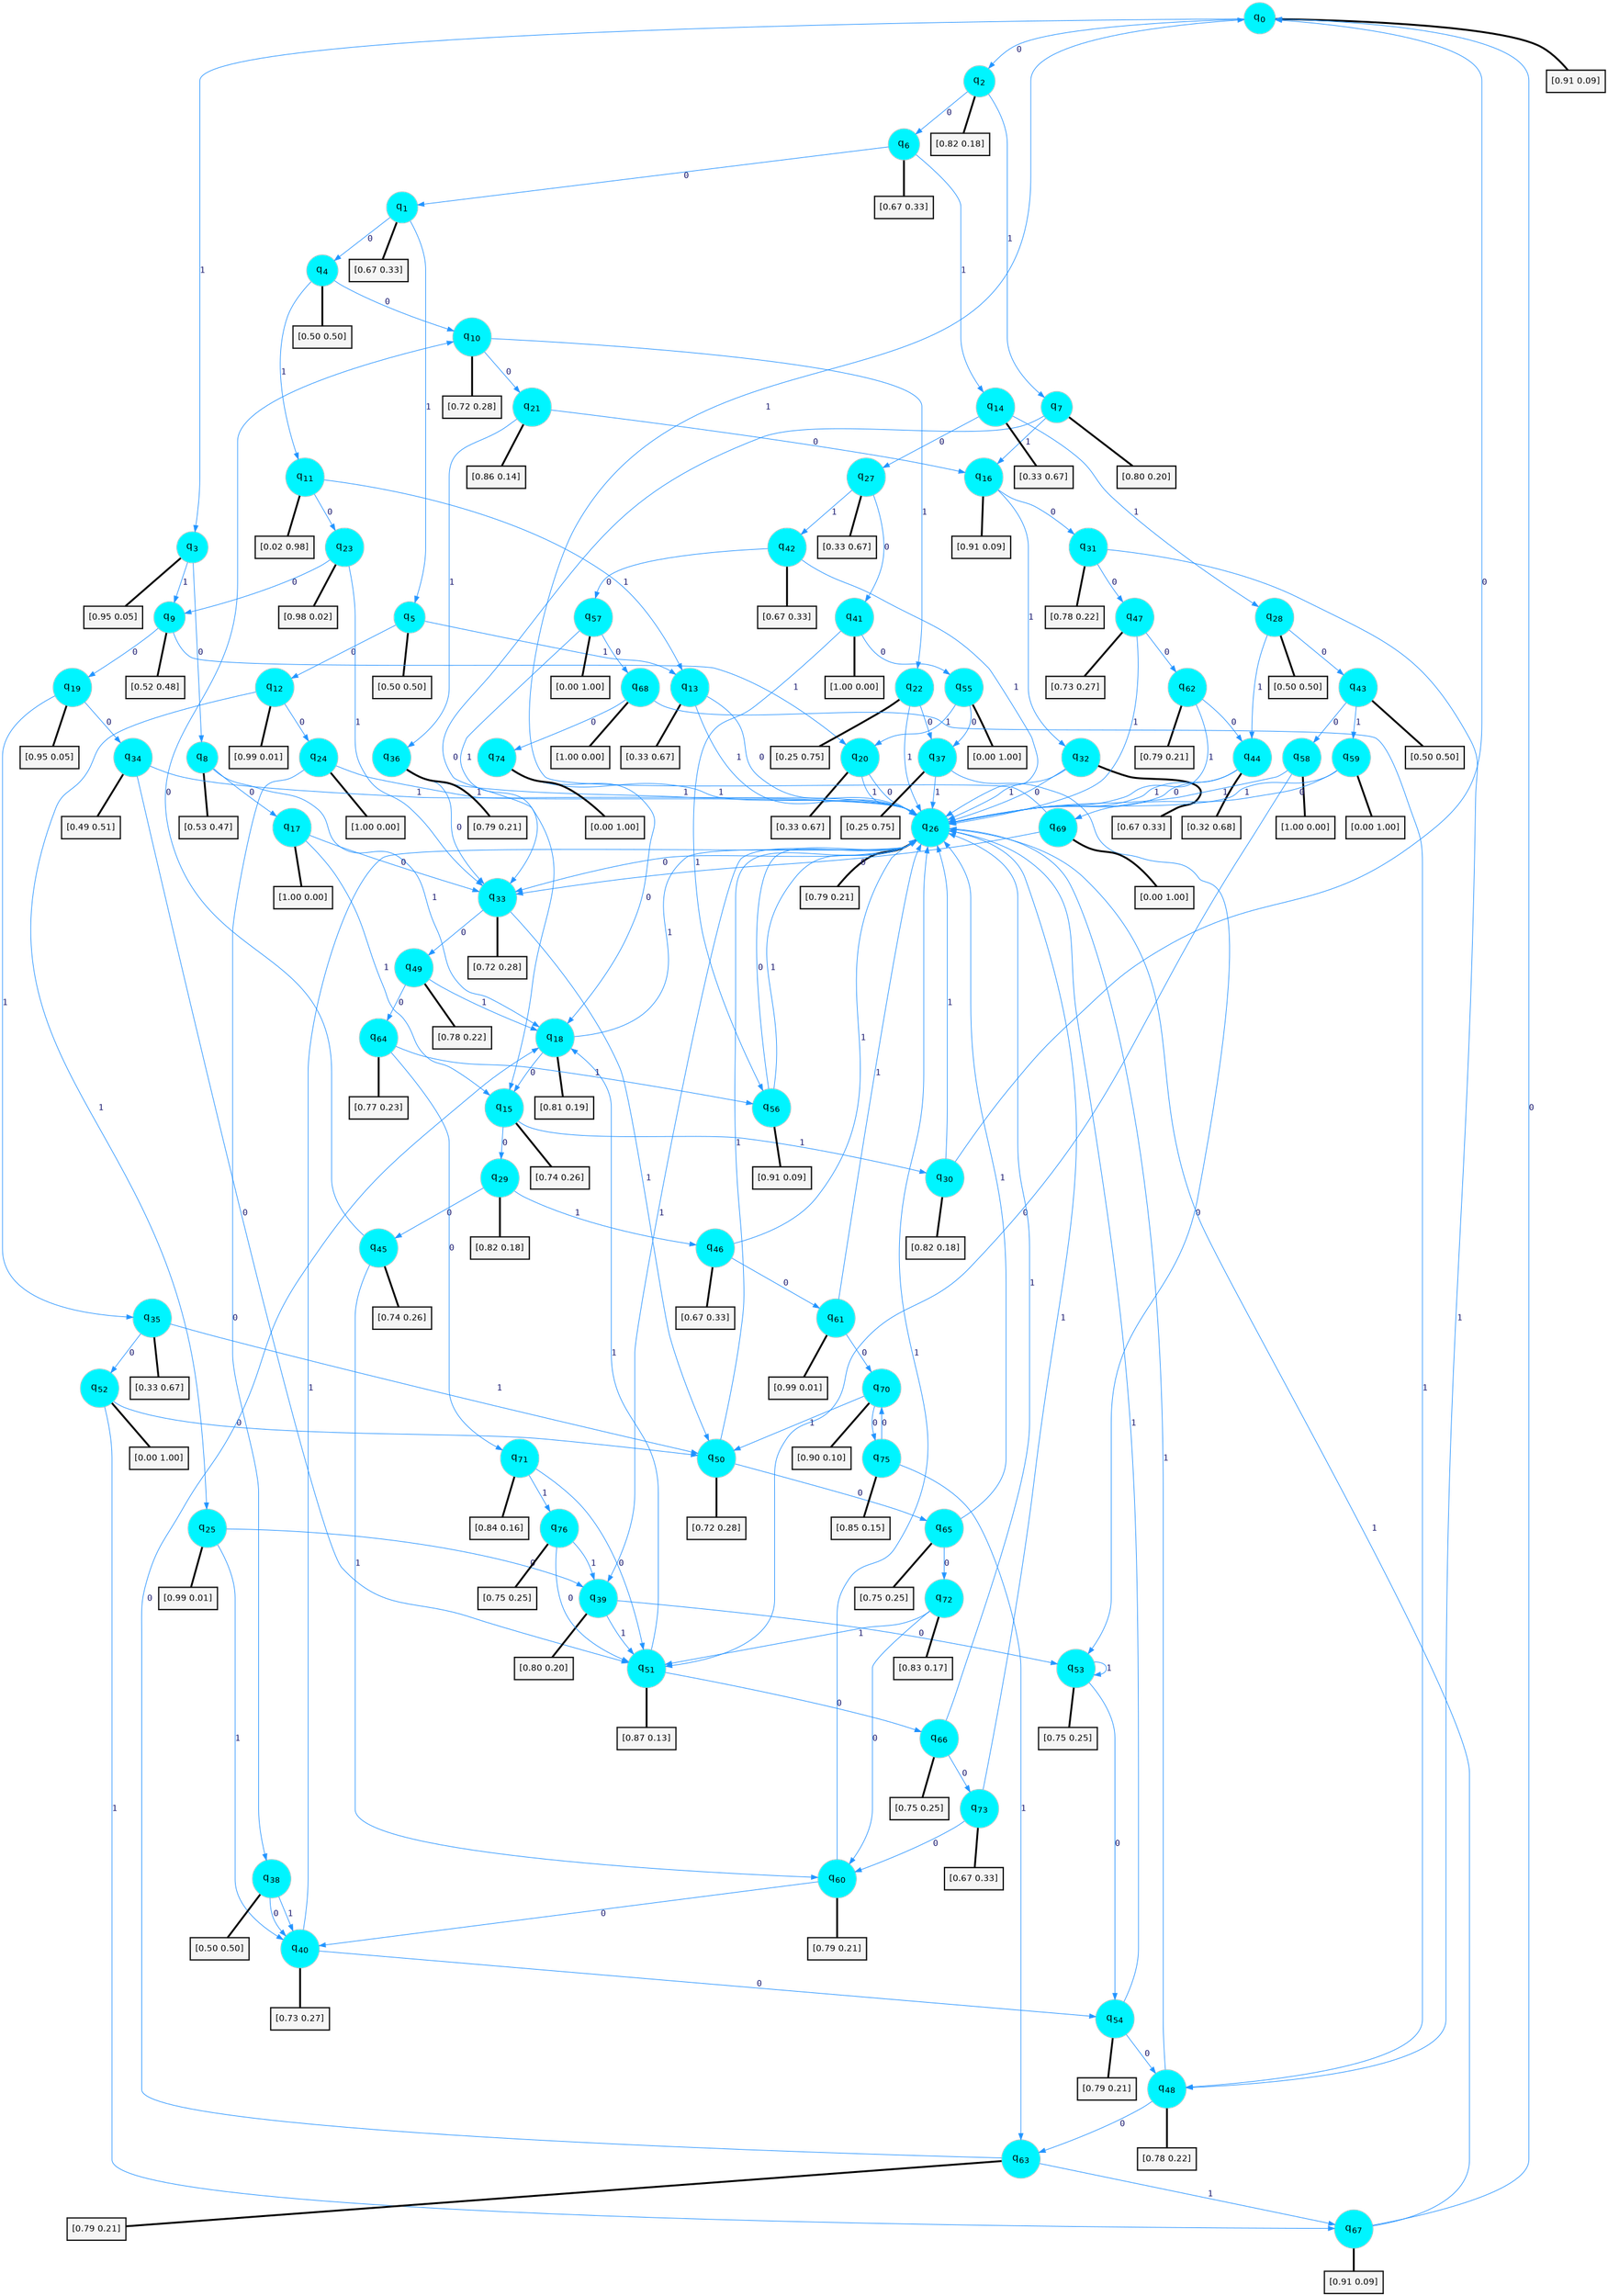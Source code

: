 digraph G {
graph [
bgcolor=transparent, dpi=300, rankdir=TD, size="40,25"];
node [
color=gray, fillcolor=turquoise1, fontcolor=black, fontname=Helvetica, fontsize=16, fontweight=bold, shape=circle, style=filled];
edge [
arrowsize=1, color=dodgerblue1, fontcolor=midnightblue, fontname=courier, fontweight=bold, penwidth=1, style=solid, weight=20];
0[label=<q<SUB>0</SUB>>];
1[label=<q<SUB>1</SUB>>];
2[label=<q<SUB>2</SUB>>];
3[label=<q<SUB>3</SUB>>];
4[label=<q<SUB>4</SUB>>];
5[label=<q<SUB>5</SUB>>];
6[label=<q<SUB>6</SUB>>];
7[label=<q<SUB>7</SUB>>];
8[label=<q<SUB>8</SUB>>];
9[label=<q<SUB>9</SUB>>];
10[label=<q<SUB>10</SUB>>];
11[label=<q<SUB>11</SUB>>];
12[label=<q<SUB>12</SUB>>];
13[label=<q<SUB>13</SUB>>];
14[label=<q<SUB>14</SUB>>];
15[label=<q<SUB>15</SUB>>];
16[label=<q<SUB>16</SUB>>];
17[label=<q<SUB>17</SUB>>];
18[label=<q<SUB>18</SUB>>];
19[label=<q<SUB>19</SUB>>];
20[label=<q<SUB>20</SUB>>];
21[label=<q<SUB>21</SUB>>];
22[label=<q<SUB>22</SUB>>];
23[label=<q<SUB>23</SUB>>];
24[label=<q<SUB>24</SUB>>];
25[label=<q<SUB>25</SUB>>];
26[label=<q<SUB>26</SUB>>];
27[label=<q<SUB>27</SUB>>];
28[label=<q<SUB>28</SUB>>];
29[label=<q<SUB>29</SUB>>];
30[label=<q<SUB>30</SUB>>];
31[label=<q<SUB>31</SUB>>];
32[label=<q<SUB>32</SUB>>];
33[label=<q<SUB>33</SUB>>];
34[label=<q<SUB>34</SUB>>];
35[label=<q<SUB>35</SUB>>];
36[label=<q<SUB>36</SUB>>];
37[label=<q<SUB>37</SUB>>];
38[label=<q<SUB>38</SUB>>];
39[label=<q<SUB>39</SUB>>];
40[label=<q<SUB>40</SUB>>];
41[label=<q<SUB>41</SUB>>];
42[label=<q<SUB>42</SUB>>];
43[label=<q<SUB>43</SUB>>];
44[label=<q<SUB>44</SUB>>];
45[label=<q<SUB>45</SUB>>];
46[label=<q<SUB>46</SUB>>];
47[label=<q<SUB>47</SUB>>];
48[label=<q<SUB>48</SUB>>];
49[label=<q<SUB>49</SUB>>];
50[label=<q<SUB>50</SUB>>];
51[label=<q<SUB>51</SUB>>];
52[label=<q<SUB>52</SUB>>];
53[label=<q<SUB>53</SUB>>];
54[label=<q<SUB>54</SUB>>];
55[label=<q<SUB>55</SUB>>];
56[label=<q<SUB>56</SUB>>];
57[label=<q<SUB>57</SUB>>];
58[label=<q<SUB>58</SUB>>];
59[label=<q<SUB>59</SUB>>];
60[label=<q<SUB>60</SUB>>];
61[label=<q<SUB>61</SUB>>];
62[label=<q<SUB>62</SUB>>];
63[label=<q<SUB>63</SUB>>];
64[label=<q<SUB>64</SUB>>];
65[label=<q<SUB>65</SUB>>];
66[label=<q<SUB>66</SUB>>];
67[label=<q<SUB>67</SUB>>];
68[label=<q<SUB>68</SUB>>];
69[label=<q<SUB>69</SUB>>];
70[label=<q<SUB>70</SUB>>];
71[label=<q<SUB>71</SUB>>];
72[label=<q<SUB>72</SUB>>];
73[label=<q<SUB>73</SUB>>];
74[label=<q<SUB>74</SUB>>];
75[label=<q<SUB>75</SUB>>];
76[label=<q<SUB>76</SUB>>];
77[label="[0.91 0.09]", shape=box,fontcolor=black, fontname=Helvetica, fontsize=14, penwidth=2, fillcolor=whitesmoke,color=black];
78[label="[0.67 0.33]", shape=box,fontcolor=black, fontname=Helvetica, fontsize=14, penwidth=2, fillcolor=whitesmoke,color=black];
79[label="[0.82 0.18]", shape=box,fontcolor=black, fontname=Helvetica, fontsize=14, penwidth=2, fillcolor=whitesmoke,color=black];
80[label="[0.95 0.05]", shape=box,fontcolor=black, fontname=Helvetica, fontsize=14, penwidth=2, fillcolor=whitesmoke,color=black];
81[label="[0.50 0.50]", shape=box,fontcolor=black, fontname=Helvetica, fontsize=14, penwidth=2, fillcolor=whitesmoke,color=black];
82[label="[0.50 0.50]", shape=box,fontcolor=black, fontname=Helvetica, fontsize=14, penwidth=2, fillcolor=whitesmoke,color=black];
83[label="[0.67 0.33]", shape=box,fontcolor=black, fontname=Helvetica, fontsize=14, penwidth=2, fillcolor=whitesmoke,color=black];
84[label="[0.80 0.20]", shape=box,fontcolor=black, fontname=Helvetica, fontsize=14, penwidth=2, fillcolor=whitesmoke,color=black];
85[label="[0.53 0.47]", shape=box,fontcolor=black, fontname=Helvetica, fontsize=14, penwidth=2, fillcolor=whitesmoke,color=black];
86[label="[0.52 0.48]", shape=box,fontcolor=black, fontname=Helvetica, fontsize=14, penwidth=2, fillcolor=whitesmoke,color=black];
87[label="[0.72 0.28]", shape=box,fontcolor=black, fontname=Helvetica, fontsize=14, penwidth=2, fillcolor=whitesmoke,color=black];
88[label="[0.02 0.98]", shape=box,fontcolor=black, fontname=Helvetica, fontsize=14, penwidth=2, fillcolor=whitesmoke,color=black];
89[label="[0.99 0.01]", shape=box,fontcolor=black, fontname=Helvetica, fontsize=14, penwidth=2, fillcolor=whitesmoke,color=black];
90[label="[0.33 0.67]", shape=box,fontcolor=black, fontname=Helvetica, fontsize=14, penwidth=2, fillcolor=whitesmoke,color=black];
91[label="[0.33 0.67]", shape=box,fontcolor=black, fontname=Helvetica, fontsize=14, penwidth=2, fillcolor=whitesmoke,color=black];
92[label="[0.74 0.26]", shape=box,fontcolor=black, fontname=Helvetica, fontsize=14, penwidth=2, fillcolor=whitesmoke,color=black];
93[label="[0.91 0.09]", shape=box,fontcolor=black, fontname=Helvetica, fontsize=14, penwidth=2, fillcolor=whitesmoke,color=black];
94[label="[1.00 0.00]", shape=box,fontcolor=black, fontname=Helvetica, fontsize=14, penwidth=2, fillcolor=whitesmoke,color=black];
95[label="[0.81 0.19]", shape=box,fontcolor=black, fontname=Helvetica, fontsize=14, penwidth=2, fillcolor=whitesmoke,color=black];
96[label="[0.95 0.05]", shape=box,fontcolor=black, fontname=Helvetica, fontsize=14, penwidth=2, fillcolor=whitesmoke,color=black];
97[label="[0.33 0.67]", shape=box,fontcolor=black, fontname=Helvetica, fontsize=14, penwidth=2, fillcolor=whitesmoke,color=black];
98[label="[0.86 0.14]", shape=box,fontcolor=black, fontname=Helvetica, fontsize=14, penwidth=2, fillcolor=whitesmoke,color=black];
99[label="[0.25 0.75]", shape=box,fontcolor=black, fontname=Helvetica, fontsize=14, penwidth=2, fillcolor=whitesmoke,color=black];
100[label="[0.98 0.02]", shape=box,fontcolor=black, fontname=Helvetica, fontsize=14, penwidth=2, fillcolor=whitesmoke,color=black];
101[label="[1.00 0.00]", shape=box,fontcolor=black, fontname=Helvetica, fontsize=14, penwidth=2, fillcolor=whitesmoke,color=black];
102[label="[0.99 0.01]", shape=box,fontcolor=black, fontname=Helvetica, fontsize=14, penwidth=2, fillcolor=whitesmoke,color=black];
103[label="[0.79 0.21]", shape=box,fontcolor=black, fontname=Helvetica, fontsize=14, penwidth=2, fillcolor=whitesmoke,color=black];
104[label="[0.33 0.67]", shape=box,fontcolor=black, fontname=Helvetica, fontsize=14, penwidth=2, fillcolor=whitesmoke,color=black];
105[label="[0.50 0.50]", shape=box,fontcolor=black, fontname=Helvetica, fontsize=14, penwidth=2, fillcolor=whitesmoke,color=black];
106[label="[0.82 0.18]", shape=box,fontcolor=black, fontname=Helvetica, fontsize=14, penwidth=2, fillcolor=whitesmoke,color=black];
107[label="[0.82 0.18]", shape=box,fontcolor=black, fontname=Helvetica, fontsize=14, penwidth=2, fillcolor=whitesmoke,color=black];
108[label="[0.78 0.22]", shape=box,fontcolor=black, fontname=Helvetica, fontsize=14, penwidth=2, fillcolor=whitesmoke,color=black];
109[label="[0.67 0.33]", shape=box,fontcolor=black, fontname=Helvetica, fontsize=14, penwidth=2, fillcolor=whitesmoke,color=black];
110[label="[0.72 0.28]", shape=box,fontcolor=black, fontname=Helvetica, fontsize=14, penwidth=2, fillcolor=whitesmoke,color=black];
111[label="[0.49 0.51]", shape=box,fontcolor=black, fontname=Helvetica, fontsize=14, penwidth=2, fillcolor=whitesmoke,color=black];
112[label="[0.33 0.67]", shape=box,fontcolor=black, fontname=Helvetica, fontsize=14, penwidth=2, fillcolor=whitesmoke,color=black];
113[label="[0.79 0.21]", shape=box,fontcolor=black, fontname=Helvetica, fontsize=14, penwidth=2, fillcolor=whitesmoke,color=black];
114[label="[0.25 0.75]", shape=box,fontcolor=black, fontname=Helvetica, fontsize=14, penwidth=2, fillcolor=whitesmoke,color=black];
115[label="[0.50 0.50]", shape=box,fontcolor=black, fontname=Helvetica, fontsize=14, penwidth=2, fillcolor=whitesmoke,color=black];
116[label="[0.80 0.20]", shape=box,fontcolor=black, fontname=Helvetica, fontsize=14, penwidth=2, fillcolor=whitesmoke,color=black];
117[label="[0.73 0.27]", shape=box,fontcolor=black, fontname=Helvetica, fontsize=14, penwidth=2, fillcolor=whitesmoke,color=black];
118[label="[1.00 0.00]", shape=box,fontcolor=black, fontname=Helvetica, fontsize=14, penwidth=2, fillcolor=whitesmoke,color=black];
119[label="[0.67 0.33]", shape=box,fontcolor=black, fontname=Helvetica, fontsize=14, penwidth=2, fillcolor=whitesmoke,color=black];
120[label="[0.50 0.50]", shape=box,fontcolor=black, fontname=Helvetica, fontsize=14, penwidth=2, fillcolor=whitesmoke,color=black];
121[label="[0.32 0.68]", shape=box,fontcolor=black, fontname=Helvetica, fontsize=14, penwidth=2, fillcolor=whitesmoke,color=black];
122[label="[0.74 0.26]", shape=box,fontcolor=black, fontname=Helvetica, fontsize=14, penwidth=2, fillcolor=whitesmoke,color=black];
123[label="[0.67 0.33]", shape=box,fontcolor=black, fontname=Helvetica, fontsize=14, penwidth=2, fillcolor=whitesmoke,color=black];
124[label="[0.73 0.27]", shape=box,fontcolor=black, fontname=Helvetica, fontsize=14, penwidth=2, fillcolor=whitesmoke,color=black];
125[label="[0.78 0.22]", shape=box,fontcolor=black, fontname=Helvetica, fontsize=14, penwidth=2, fillcolor=whitesmoke,color=black];
126[label="[0.78 0.22]", shape=box,fontcolor=black, fontname=Helvetica, fontsize=14, penwidth=2, fillcolor=whitesmoke,color=black];
127[label="[0.72 0.28]", shape=box,fontcolor=black, fontname=Helvetica, fontsize=14, penwidth=2, fillcolor=whitesmoke,color=black];
128[label="[0.87 0.13]", shape=box,fontcolor=black, fontname=Helvetica, fontsize=14, penwidth=2, fillcolor=whitesmoke,color=black];
129[label="[0.00 1.00]", shape=box,fontcolor=black, fontname=Helvetica, fontsize=14, penwidth=2, fillcolor=whitesmoke,color=black];
130[label="[0.75 0.25]", shape=box,fontcolor=black, fontname=Helvetica, fontsize=14, penwidth=2, fillcolor=whitesmoke,color=black];
131[label="[0.79 0.21]", shape=box,fontcolor=black, fontname=Helvetica, fontsize=14, penwidth=2, fillcolor=whitesmoke,color=black];
132[label="[0.00 1.00]", shape=box,fontcolor=black, fontname=Helvetica, fontsize=14, penwidth=2, fillcolor=whitesmoke,color=black];
133[label="[0.91 0.09]", shape=box,fontcolor=black, fontname=Helvetica, fontsize=14, penwidth=2, fillcolor=whitesmoke,color=black];
134[label="[0.00 1.00]", shape=box,fontcolor=black, fontname=Helvetica, fontsize=14, penwidth=2, fillcolor=whitesmoke,color=black];
135[label="[1.00 0.00]", shape=box,fontcolor=black, fontname=Helvetica, fontsize=14, penwidth=2, fillcolor=whitesmoke,color=black];
136[label="[0.00 1.00]", shape=box,fontcolor=black, fontname=Helvetica, fontsize=14, penwidth=2, fillcolor=whitesmoke,color=black];
137[label="[0.79 0.21]", shape=box,fontcolor=black, fontname=Helvetica, fontsize=14, penwidth=2, fillcolor=whitesmoke,color=black];
138[label="[0.99 0.01]", shape=box,fontcolor=black, fontname=Helvetica, fontsize=14, penwidth=2, fillcolor=whitesmoke,color=black];
139[label="[0.79 0.21]", shape=box,fontcolor=black, fontname=Helvetica, fontsize=14, penwidth=2, fillcolor=whitesmoke,color=black];
140[label="[0.79 0.21]", shape=box,fontcolor=black, fontname=Helvetica, fontsize=14, penwidth=2, fillcolor=whitesmoke,color=black];
141[label="[0.77 0.23]", shape=box,fontcolor=black, fontname=Helvetica, fontsize=14, penwidth=2, fillcolor=whitesmoke,color=black];
142[label="[0.75 0.25]", shape=box,fontcolor=black, fontname=Helvetica, fontsize=14, penwidth=2, fillcolor=whitesmoke,color=black];
143[label="[0.75 0.25]", shape=box,fontcolor=black, fontname=Helvetica, fontsize=14, penwidth=2, fillcolor=whitesmoke,color=black];
144[label="[0.91 0.09]", shape=box,fontcolor=black, fontname=Helvetica, fontsize=14, penwidth=2, fillcolor=whitesmoke,color=black];
145[label="[1.00 0.00]", shape=box,fontcolor=black, fontname=Helvetica, fontsize=14, penwidth=2, fillcolor=whitesmoke,color=black];
146[label="[0.00 1.00]", shape=box,fontcolor=black, fontname=Helvetica, fontsize=14, penwidth=2, fillcolor=whitesmoke,color=black];
147[label="[0.90 0.10]", shape=box,fontcolor=black, fontname=Helvetica, fontsize=14, penwidth=2, fillcolor=whitesmoke,color=black];
148[label="[0.84 0.16]", shape=box,fontcolor=black, fontname=Helvetica, fontsize=14, penwidth=2, fillcolor=whitesmoke,color=black];
149[label="[0.83 0.17]", shape=box,fontcolor=black, fontname=Helvetica, fontsize=14, penwidth=2, fillcolor=whitesmoke,color=black];
150[label="[0.67 0.33]", shape=box,fontcolor=black, fontname=Helvetica, fontsize=14, penwidth=2, fillcolor=whitesmoke,color=black];
151[label="[0.00 1.00]", shape=box,fontcolor=black, fontname=Helvetica, fontsize=14, penwidth=2, fillcolor=whitesmoke,color=black];
152[label="[0.85 0.15]", shape=box,fontcolor=black, fontname=Helvetica, fontsize=14, penwidth=2, fillcolor=whitesmoke,color=black];
153[label="[0.75 0.25]", shape=box,fontcolor=black, fontname=Helvetica, fontsize=14, penwidth=2, fillcolor=whitesmoke,color=black];
0->2 [label=0];
0->3 [label=1];
0->77 [arrowhead=none, penwidth=3,color=black];
1->4 [label=0];
1->5 [label=1];
1->78 [arrowhead=none, penwidth=3,color=black];
2->6 [label=0];
2->7 [label=1];
2->79 [arrowhead=none, penwidth=3,color=black];
3->8 [label=0];
3->9 [label=1];
3->80 [arrowhead=none, penwidth=3,color=black];
4->10 [label=0];
4->11 [label=1];
4->81 [arrowhead=none, penwidth=3,color=black];
5->12 [label=0];
5->13 [label=1];
5->82 [arrowhead=none, penwidth=3,color=black];
6->1 [label=0];
6->14 [label=1];
6->83 [arrowhead=none, penwidth=3,color=black];
7->15 [label=0];
7->16 [label=1];
7->84 [arrowhead=none, penwidth=3,color=black];
8->17 [label=0];
8->18 [label=1];
8->85 [arrowhead=none, penwidth=3,color=black];
9->19 [label=0];
9->20 [label=1];
9->86 [arrowhead=none, penwidth=3,color=black];
10->21 [label=0];
10->22 [label=1];
10->87 [arrowhead=none, penwidth=3,color=black];
11->23 [label=0];
11->13 [label=1];
11->88 [arrowhead=none, penwidth=3,color=black];
12->24 [label=0];
12->25 [label=1];
12->89 [arrowhead=none, penwidth=3,color=black];
13->26 [label=0];
13->26 [label=1];
13->90 [arrowhead=none, penwidth=3,color=black];
14->27 [label=0];
14->28 [label=1];
14->91 [arrowhead=none, penwidth=3,color=black];
15->29 [label=0];
15->30 [label=1];
15->92 [arrowhead=none, penwidth=3,color=black];
16->31 [label=0];
16->32 [label=1];
16->93 [arrowhead=none, penwidth=3,color=black];
17->33 [label=0];
17->15 [label=1];
17->94 [arrowhead=none, penwidth=3,color=black];
18->15 [label=0];
18->26 [label=1];
18->95 [arrowhead=none, penwidth=3,color=black];
19->34 [label=0];
19->35 [label=1];
19->96 [arrowhead=none, penwidth=3,color=black];
20->26 [label=0];
20->26 [label=1];
20->97 [arrowhead=none, penwidth=3,color=black];
21->16 [label=0];
21->36 [label=1];
21->98 [arrowhead=none, penwidth=3,color=black];
22->37 [label=0];
22->26 [label=1];
22->99 [arrowhead=none, penwidth=3,color=black];
23->9 [label=0];
23->33 [label=1];
23->100 [arrowhead=none, penwidth=3,color=black];
24->38 [label=0];
24->26 [label=1];
24->101 [arrowhead=none, penwidth=3,color=black];
25->39 [label=0];
25->40 [label=1];
25->102 [arrowhead=none, penwidth=3,color=black];
26->33 [label=0];
26->39 [label=1];
26->103 [arrowhead=none, penwidth=3,color=black];
27->41 [label=0];
27->42 [label=1];
27->104 [arrowhead=none, penwidth=3,color=black];
28->43 [label=0];
28->44 [label=1];
28->105 [arrowhead=none, penwidth=3,color=black];
29->45 [label=0];
29->46 [label=1];
29->106 [arrowhead=none, penwidth=3,color=black];
30->0 [label=0];
30->26 [label=1];
30->107 [arrowhead=none, penwidth=3,color=black];
31->47 [label=0];
31->48 [label=1];
31->108 [arrowhead=none, penwidth=3,color=black];
32->26 [label=0];
32->26 [label=1];
32->109 [arrowhead=none, penwidth=3,color=black];
33->49 [label=0];
33->50 [label=1];
33->110 [arrowhead=none, penwidth=3,color=black];
34->51 [label=0];
34->26 [label=1];
34->111 [arrowhead=none, penwidth=3,color=black];
35->52 [label=0];
35->50 [label=1];
35->112 [arrowhead=none, penwidth=3,color=black];
36->33 [label=0];
36->26 [label=1];
36->113 [arrowhead=none, penwidth=3,color=black];
37->53 [label=0];
37->26 [label=1];
37->114 [arrowhead=none, penwidth=3,color=black];
38->40 [label=0];
38->40 [label=1];
38->115 [arrowhead=none, penwidth=3,color=black];
39->53 [label=0];
39->51 [label=1];
39->116 [arrowhead=none, penwidth=3,color=black];
40->54 [label=0];
40->26 [label=1];
40->117 [arrowhead=none, penwidth=3,color=black];
41->55 [label=0];
41->56 [label=1];
41->118 [arrowhead=none, penwidth=3,color=black];
42->57 [label=0];
42->26 [label=1];
42->119 [arrowhead=none, penwidth=3,color=black];
43->58 [label=0];
43->59 [label=1];
43->120 [arrowhead=none, penwidth=3,color=black];
44->26 [label=0];
44->26 [label=1];
44->121 [arrowhead=none, penwidth=3,color=black];
45->10 [label=0];
45->60 [label=1];
45->122 [arrowhead=none, penwidth=3,color=black];
46->61 [label=0];
46->26 [label=1];
46->123 [arrowhead=none, penwidth=3,color=black];
47->62 [label=0];
47->26 [label=1];
47->124 [arrowhead=none, penwidth=3,color=black];
48->63 [label=0];
48->26 [label=1];
48->125 [arrowhead=none, penwidth=3,color=black];
49->64 [label=0];
49->18 [label=1];
49->126 [arrowhead=none, penwidth=3,color=black];
50->65 [label=0];
50->26 [label=1];
50->127 [arrowhead=none, penwidth=3,color=black];
51->66 [label=0];
51->18 [label=1];
51->128 [arrowhead=none, penwidth=3,color=black];
52->50 [label=0];
52->67 [label=1];
52->129 [arrowhead=none, penwidth=3,color=black];
53->54 [label=0];
53->53 [label=1];
53->130 [arrowhead=none, penwidth=3,color=black];
54->48 [label=0];
54->26 [label=1];
54->131 [arrowhead=none, penwidth=3,color=black];
55->37 [label=0];
55->20 [label=1];
55->132 [arrowhead=none, penwidth=3,color=black];
56->26 [label=0];
56->26 [label=1];
56->133 [arrowhead=none, penwidth=3,color=black];
57->68 [label=0];
57->33 [label=1];
57->134 [arrowhead=none, penwidth=3,color=black];
58->51 [label=0];
58->26 [label=1];
58->135 [arrowhead=none, penwidth=3,color=black];
59->69 [label=0];
59->26 [label=1];
59->136 [arrowhead=none, penwidth=3,color=black];
60->40 [label=0];
60->26 [label=1];
60->137 [arrowhead=none, penwidth=3,color=black];
61->70 [label=0];
61->26 [label=1];
61->138 [arrowhead=none, penwidth=3,color=black];
62->44 [label=0];
62->26 [label=1];
62->139 [arrowhead=none, penwidth=3,color=black];
63->18 [label=0];
63->67 [label=1];
63->140 [arrowhead=none, penwidth=3,color=black];
64->71 [label=0];
64->56 [label=1];
64->141 [arrowhead=none, penwidth=3,color=black];
65->72 [label=0];
65->26 [label=1];
65->142 [arrowhead=none, penwidth=3,color=black];
66->73 [label=0];
66->26 [label=1];
66->143 [arrowhead=none, penwidth=3,color=black];
67->0 [label=0];
67->26 [label=1];
67->144 [arrowhead=none, penwidth=3,color=black];
68->74 [label=0];
68->48 [label=1];
68->145 [arrowhead=none, penwidth=3,color=black];
69->33 [label=0];
69->0 [label=1];
69->146 [arrowhead=none, penwidth=3,color=black];
70->75 [label=0];
70->50 [label=1];
70->147 [arrowhead=none, penwidth=3,color=black];
71->51 [label=0];
71->76 [label=1];
71->148 [arrowhead=none, penwidth=3,color=black];
72->60 [label=0];
72->51 [label=1];
72->149 [arrowhead=none, penwidth=3,color=black];
73->60 [label=0];
73->26 [label=1];
73->150 [arrowhead=none, penwidth=3,color=black];
74->18 [label=0];
74->26 [label=1];
74->151 [arrowhead=none, penwidth=3,color=black];
75->70 [label=0];
75->63 [label=1];
75->152 [arrowhead=none, penwidth=3,color=black];
76->51 [label=0];
76->39 [label=1];
76->153 [arrowhead=none, penwidth=3,color=black];
}
